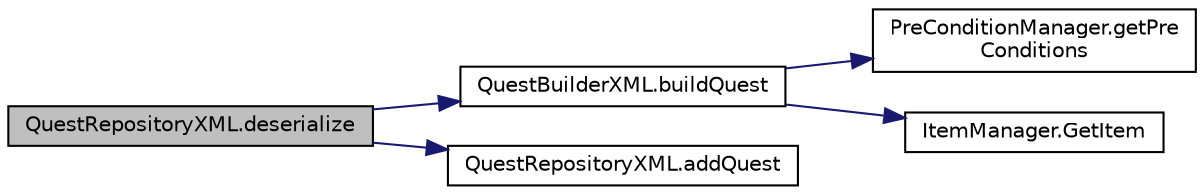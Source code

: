digraph "QuestRepositoryXML.deserialize"
{
  edge [fontname="Helvetica",fontsize="10",labelfontname="Helvetica",labelfontsize="10"];
  node [fontname="Helvetica",fontsize="10",shape=record];
  rankdir="LR";
  Node5 [label="QuestRepositoryXML.deserialize",height=0.2,width=0.4,color="black", fillcolor="grey75", style="filled", fontcolor="black"];
  Node5 -> Node6 [color="midnightblue",fontsize="10",style="solid",fontname="Helvetica"];
  Node6 [label="QuestBuilderXML.buildQuest",height=0.2,width=0.4,color="black", fillcolor="white", style="filled",URL="$class_quest_builder_x_m_l.html#a6098d83542583b2377b02bc2366666d4",tooltip="Developed by: Peao (rngs); Builds the quest from the Quest XML element. "];
  Node6 -> Node7 [color="midnightblue",fontsize="10",style="solid",fontname="Helvetica"];
  Node7 [label="PreConditionManager.getPre\lConditions",height=0.2,width=0.4,color="black", fillcolor="white", style="filled",URL="$class_pre_condition_manager.html#a08b69e8ef45cfd39fffbeea2354a8143",tooltip="Gets the pre conditions. "];
  Node6 -> Node8 [color="midnightblue",fontsize="10",style="solid",fontname="Helvetica"];
  Node8 [label="ItemManager.GetItem",height=0.2,width=0.4,color="black", fillcolor="white", style="filled",URL="$class_item_manager.html#a8a647ef9905913f5b9526aa2c72844da",tooltip="Returns an item in the repository by identifier "];
  Node5 -> Node9 [color="midnightblue",fontsize="10",style="solid",fontname="Helvetica"];
  Node9 [label="QuestRepositoryXML.addQuest",height=0.2,width=0.4,color="black", fillcolor="white", style="filled",URL="$class_quest_repository_x_m_l.html#aba9f53780cad591032c01e017b87cb8e",tooltip="Adds the quest. "];
}
